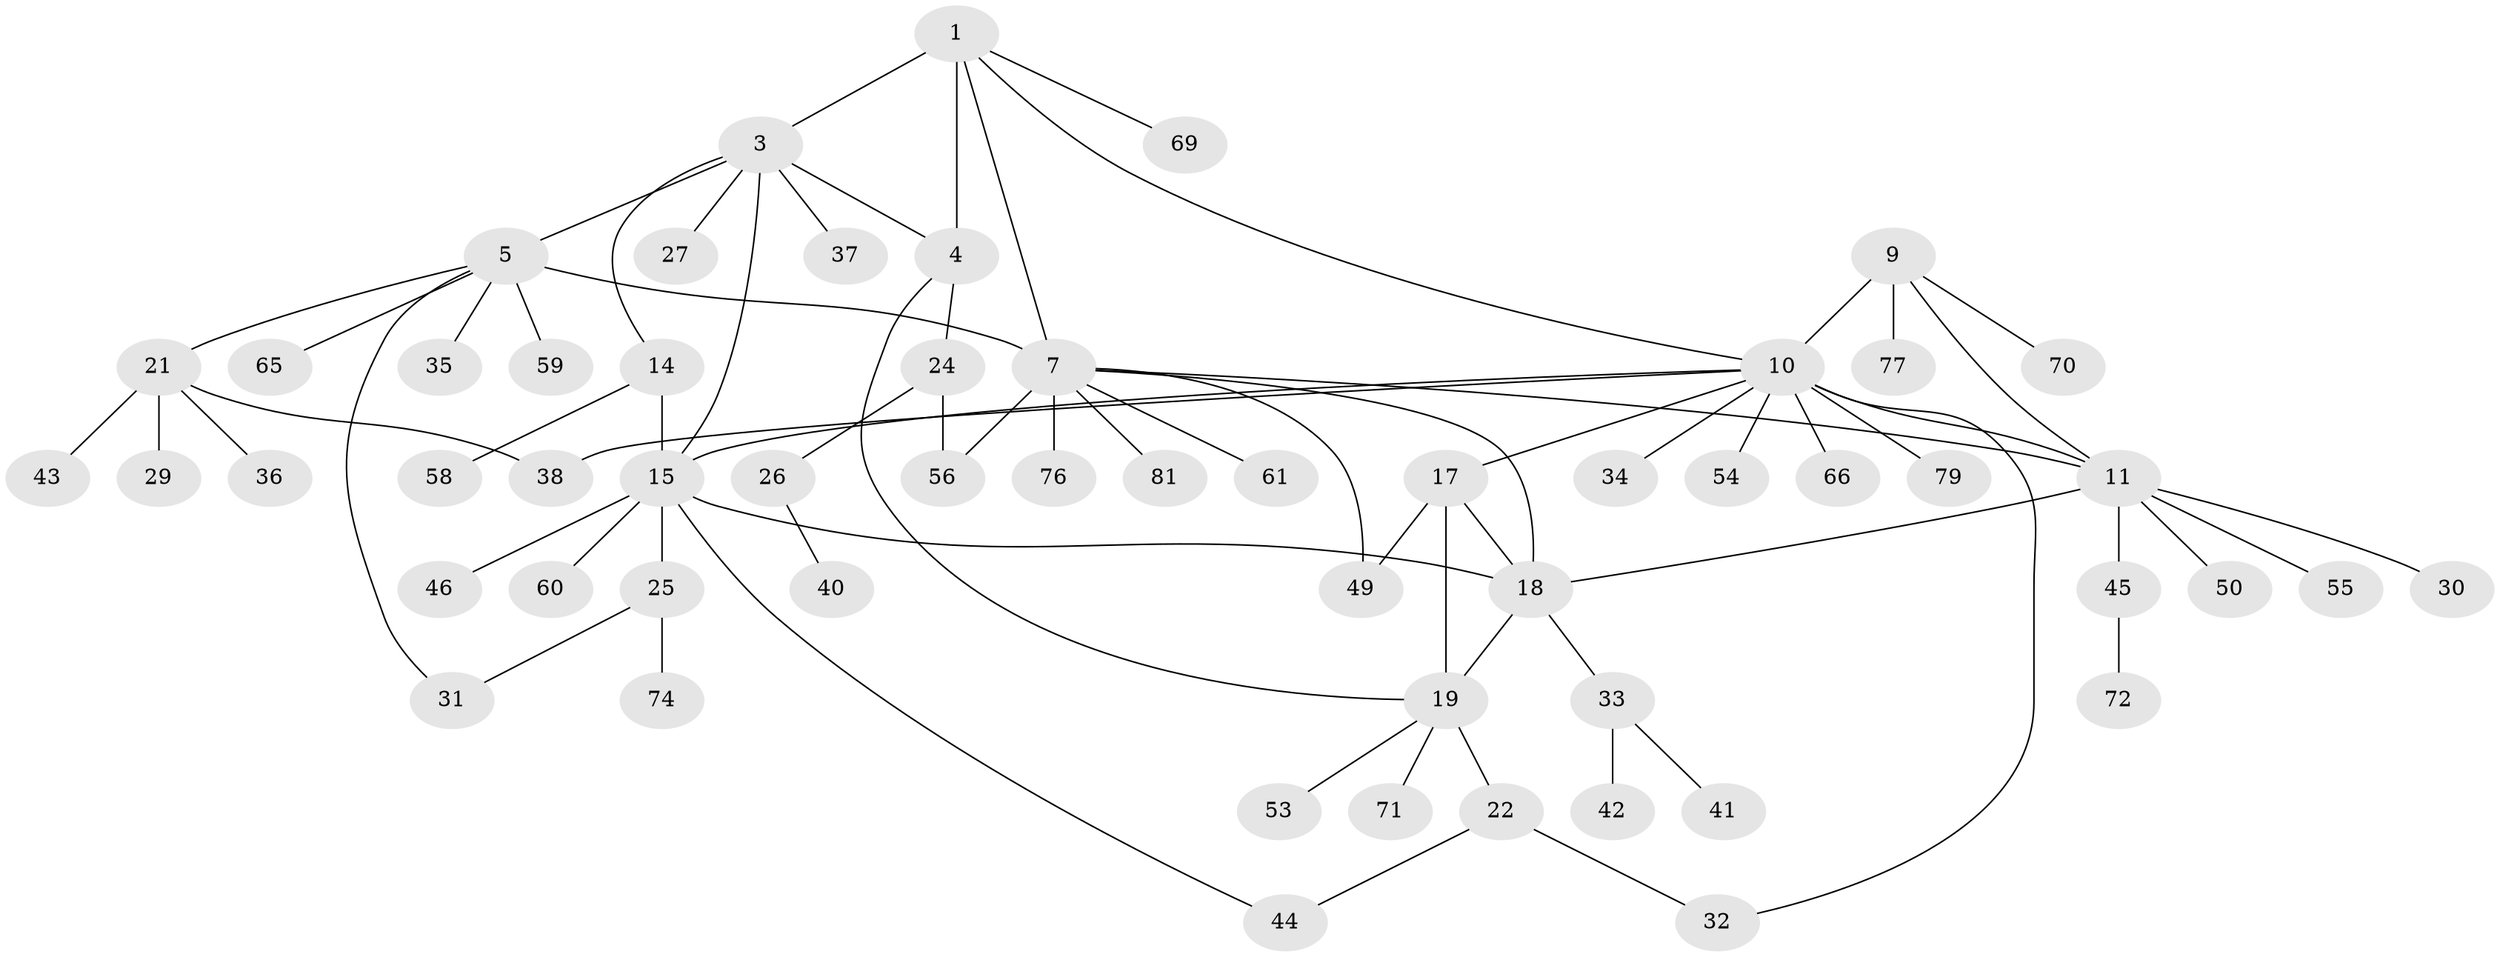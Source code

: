 // Generated by graph-tools (version 1.1) at 2025/24/03/03/25 07:24:09]
// undirected, 57 vertices, 73 edges
graph export_dot {
graph [start="1"]
  node [color=gray90,style=filled];
  1 [super="+2"];
  3 [super="+13"];
  4 [super="+78"];
  5 [super="+6"];
  7 [super="+8"];
  9 [super="+28"];
  10 [super="+12"];
  11 [super="+48"];
  14 [super="+57"];
  15 [super="+16"];
  17 [super="+62"];
  18 [super="+20"];
  19 [super="+23"];
  21 [super="+68"];
  22 [super="+64"];
  24;
  25 [super="+75"];
  26 [super="+47"];
  27;
  29;
  30;
  31;
  32 [super="+51"];
  33 [super="+39"];
  34 [super="+52"];
  35;
  36;
  37;
  38;
  40;
  41;
  42;
  43;
  44;
  45;
  46;
  49;
  50;
  53;
  54 [super="+63"];
  55;
  56;
  58 [super="+67"];
  59;
  60;
  61;
  65;
  66 [super="+80"];
  69;
  70;
  71;
  72 [super="+73"];
  74;
  76;
  77;
  79;
  81;
  1 -- 3 [weight=2];
  1 -- 4 [weight=2];
  1 -- 7;
  1 -- 69;
  1 -- 10;
  3 -- 4;
  3 -- 27;
  3 -- 5;
  3 -- 37;
  3 -- 14;
  3 -- 15 [weight=2];
  4 -- 19;
  4 -- 24;
  5 -- 7 [weight=4];
  5 -- 21;
  5 -- 35;
  5 -- 59;
  5 -- 65;
  5 -- 31;
  7 -- 18;
  7 -- 76;
  7 -- 11;
  7 -- 49;
  7 -- 81;
  7 -- 56;
  7 -- 61;
  9 -- 10 [weight=2];
  9 -- 11;
  9 -- 70;
  9 -- 77;
  10 -- 11 [weight=2];
  10 -- 15;
  10 -- 34;
  10 -- 38;
  10 -- 54;
  10 -- 66;
  10 -- 79;
  10 -- 32;
  10 -- 17;
  11 -- 30;
  11 -- 45;
  11 -- 50;
  11 -- 55;
  11 -- 18;
  14 -- 15 [weight=2];
  14 -- 58;
  15 -- 25;
  15 -- 46;
  15 -- 60;
  15 -- 44;
  15 -- 18;
  17 -- 18 [weight=2];
  17 -- 19;
  17 -- 49;
  18 -- 19 [weight=2];
  18 -- 33;
  19 -- 22;
  19 -- 53;
  19 -- 71;
  21 -- 29;
  21 -- 36;
  21 -- 38;
  21 -- 43;
  22 -- 32;
  22 -- 44;
  24 -- 26;
  24 -- 56;
  25 -- 31;
  25 -- 74;
  26 -- 40;
  33 -- 42;
  33 -- 41;
  45 -- 72;
}

